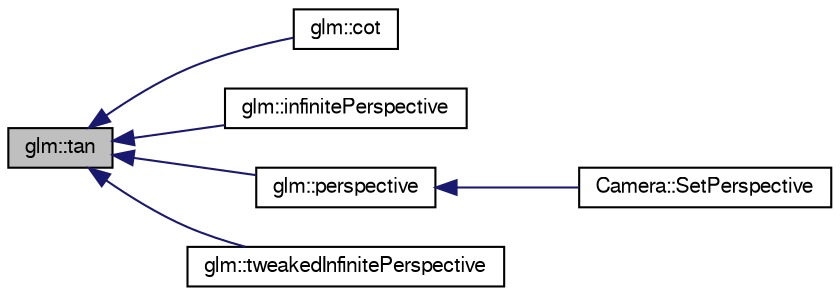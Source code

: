 digraph G
{
  bgcolor="transparent";
  edge [fontname="FreeSans",fontsize=10,labelfontname="FreeSans",labelfontsize=10];
  node [fontname="FreeSans",fontsize=10,shape=record];
  rankdir=LR;
  Node1 [label="glm::tan",height=0.2,width=0.4,color="black", fillcolor="grey75", style="filled" fontcolor="black"];
  Node1 -> Node2 [dir=back,color="midnightblue",fontsize=10,style="solid"];
  Node2 [label="glm::cot",height=0.2,width=0.4,color="black",URL="$group__gtc__reciprocal.html#g8d3b73a481ad1115ca93da1410868e10"];
  Node1 -> Node3 [dir=back,color="midnightblue",fontsize=10,style="solid"];
  Node3 [label="glm::infinitePerspective",height=0.2,width=0.4,color="black",URL="$group__gtc__matrix__transform.html#g2b5303a99580dc5a2ffe4cd9303397a9"];
  Node1 -> Node4 [dir=back,color="midnightblue",fontsize=10,style="solid"];
  Node4 [label="glm::perspective",height=0.2,width=0.4,color="black",URL="$group__gtc__matrix__transform.html#g6f705d60660ad2d4ef540ca0bb59273e"];
  Node4 -> Node5 [dir=back,color="midnightblue",fontsize=10,style="solid"];
  Node5 [label="Camera::SetPerspective",height=0.2,width=0.4,color="black",URL="$class_camera.html#621b0ca0ddcab43fb95ee754c443dfa4",tooltip="Default constructor."];
  Node1 -> Node6 [dir=back,color="midnightblue",fontsize=10,style="solid"];
  Node6 [label="glm::tweakedInfinitePerspective",height=0.2,width=0.4,color="black",URL="$group__gtc__matrix__transform.html#gb4748de5e549cbd83682c9d28a9ccdac"];
}
